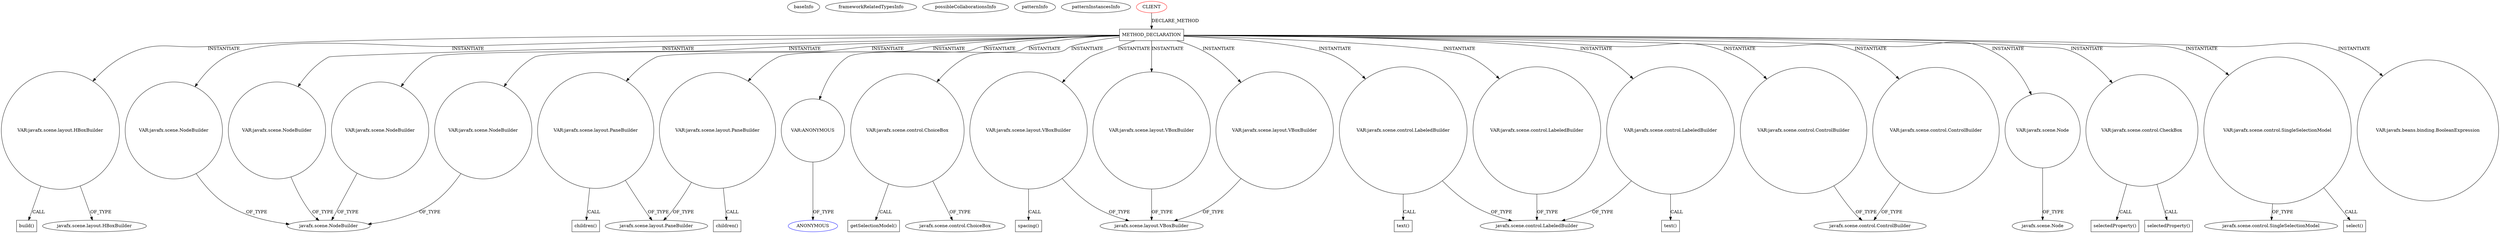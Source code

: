 digraph {
baseInfo[graphId=3551,category="pattern",isAnonymous=false,possibleRelation=false]
frameworkRelatedTypesInfo[]
possibleCollaborationsInfo[]
patternInfo[frequency=2.0,patternRootClient=0]
patternInstancesInfo[0="SaiPradeepDandem-javafx2-gradient-builder~/SaiPradeepDandem-javafx2-gradient-builder/javafx2-gradient-builder-master/src/main/java/com/javafx/gradientbuilder/application/RadialSettingsLayout.java~RadialSettingsLayout~1170",1="yorlov-VirtualPointer~/yorlov-VirtualPointer/VirtualPointer-master/src/com/blogspot/captain1653/options/OptionsStage.java~OptionsStage~4889"]
350[label="javafx.scene.layout.HBoxBuilder",vertexType="FRAMEWORK_CLASS_TYPE",isFrameworkType=false]
348[label="VAR:javafx.scene.layout.HBoxBuilder",vertexType="VARIABLE_EXPRESION",isFrameworkType=false,shape=circle]
349[label="build()",vertexType="INSIDE_CALL",isFrameworkType=false,shape=box]
56[label="METHOD_DECLARATION",vertexType="CLIENT_METHOD_DECLARATION",isFrameworkType=false,shape=box]
0[label="CLIENT",vertexType="ROOT_CLIENT_CLASS_DECLARATION",isFrameworkType=false,color=red]
292[label="VAR:javafx.scene.NodeBuilder",vertexType="VARIABLE_EXPRESION",isFrameworkType=false,shape=circle]
99[label="VAR:javafx.scene.NodeBuilder",vertexType="VARIABLE_EXPRESION",isFrameworkType=false,shape=circle]
277[label="VAR:javafx.scene.NodeBuilder",vertexType="VARIABLE_EXPRESION",isFrameworkType=false,shape=circle]
60[label="VAR:javafx.scene.NodeBuilder",vertexType="VARIABLE_EXPRESION",isFrameworkType=false,shape=circle]
432[label="VAR:javafx.scene.layout.PaneBuilder",vertexType="VARIABLE_EXPRESION",isFrameworkType=false,shape=circle]
433[label="children()",vertexType="INSIDE_CALL",isFrameworkType=false,shape=box]
351[label="VAR:javafx.scene.layout.PaneBuilder",vertexType="VARIABLE_EXPRESION",isFrameworkType=false,shape=circle]
352[label="children()",vertexType="INSIDE_CALL",isFrameworkType=false,shape=box]
319[label="VAR:ANONYMOUS",vertexType="VARIABLE_EXPRESION",isFrameworkType=false,shape=circle]
62[label="javafx.scene.NodeBuilder",vertexType="FRAMEWORK_CLASS_TYPE",isFrameworkType=false]
375[label="VAR:javafx.scene.control.ChoiceBox",vertexType="VARIABLE_EXPRESION",isFrameworkType=false,shape=circle]
376[label="javafx.scene.control.ChoiceBox",vertexType="FRAMEWORK_CLASS_TYPE",isFrameworkType=false]
398[label="getSelectionModel()",vertexType="INSIDE_CALL",isFrameworkType=false,shape=box]
414[label="VAR:javafx.scene.layout.VBoxBuilder",vertexType="VARIABLE_EXPRESION",isFrameworkType=false,shape=circle]
415[label="spacing()",vertexType="INSIDE_CALL",isFrameworkType=false,shape=box]
417[label="VAR:javafx.scene.layout.VBoxBuilder",vertexType="VARIABLE_EXPRESION",isFrameworkType=false,shape=circle]
411[label="VAR:javafx.scene.layout.VBoxBuilder",vertexType="VARIABLE_EXPRESION",isFrameworkType=false,shape=circle]
320[label="ANONYMOUS",vertexType="REFERENCE_ANONYMOUS_DECLARATION",isFrameworkType=false,color=blue]
289[label="VAR:javafx.scene.control.LabeledBuilder",vertexType="VARIABLE_EXPRESION",isFrameworkType=false,shape=circle]
65[label="javafx.scene.control.LabeledBuilder",vertexType="FRAMEWORK_CLASS_TYPE",isFrameworkType=false]
290[label="text()",vertexType="INSIDE_CALL",isFrameworkType=false,shape=box]
63[label="VAR:javafx.scene.control.LabeledBuilder",vertexType="VARIABLE_EXPRESION",isFrameworkType=false,shape=circle]
64[label="text()",vertexType="INSIDE_CALL",isFrameworkType=false,shape=box]
274[label="VAR:javafx.scene.control.LabeledBuilder",vertexType="VARIABLE_EXPRESION",isFrameworkType=false,shape=circle]
78[label="VAR:javafx.scene.control.ControlBuilder",vertexType="VARIABLE_EXPRESION",isFrameworkType=false,shape=circle]
77[label="javafx.scene.control.ControlBuilder",vertexType="FRAMEWORK_CLASS_TYPE",isFrameworkType=false]
75[label="VAR:javafx.scene.control.ControlBuilder",vertexType="VARIABLE_EXPRESION",isFrameworkType=false,shape=circle]
353[label="javafx.scene.layout.PaneBuilder",vertexType="FRAMEWORK_CLASS_TYPE",isFrameworkType=false]
325[label="VAR:javafx.scene.Node",vertexType="VARIABLE_EXPRESION",isFrameworkType=false,shape=circle]
327[label="javafx.scene.Node",vertexType="FRAMEWORK_CLASS_TYPE",isFrameworkType=false]
413[label="javafx.scene.layout.VBoxBuilder",vertexType="FRAMEWORK_CLASS_TYPE",isFrameworkType=false]
182[label="VAR:javafx.scene.control.CheckBox",vertexType="VARIABLE_EXPRESION",isFrameworkType=false,shape=circle]
188[label="selectedProperty()",vertexType="INSIDE_CALL",isFrameworkType=false,shape=box]
231[label="selectedProperty()",vertexType="INSIDE_CALL",isFrameworkType=false,shape=box]
389[label="VAR:javafx.scene.control.SingleSelectionModel",vertexType="VARIABLE_EXPRESION",isFrameworkType=false,shape=circle]
390[label="select()",vertexType="INSIDE_CALL",isFrameworkType=false,shape=box]
391[label="javafx.scene.control.SingleSelectionModel",vertexType="FRAMEWORK_CLASS_TYPE",isFrameworkType=false]
195[label="VAR:javafx.beans.binding.BooleanExpression",vertexType="VARIABLE_EXPRESION",isFrameworkType=false,shape=circle]
56->277[label="INSTANTIATE"]
56->417[label="INSTANTIATE"]
348->350[label="OF_TYPE"]
0->56[label="DECLARE_METHOD"]
274->65[label="OF_TYPE"]
56->414[label="INSTANTIATE"]
348->349[label="CALL"]
56->432[label="INSTANTIATE"]
375->376[label="OF_TYPE"]
389->391[label="OF_TYPE"]
432->433[label="CALL"]
56->325[label="INSTANTIATE"]
351->352[label="CALL"]
351->353[label="OF_TYPE"]
56->319[label="INSTANTIATE"]
56->289[label="INSTANTIATE"]
56->274[label="INSTANTIATE"]
56->99[label="INSTANTIATE"]
56->375[label="INSTANTIATE"]
56->195[label="INSTANTIATE"]
56->292[label="INSTANTIATE"]
277->62[label="OF_TYPE"]
292->62[label="OF_TYPE"]
56->75[label="INSTANTIATE"]
63->64[label="CALL"]
289->65[label="OF_TYPE"]
56->411[label="INSTANTIATE"]
99->62[label="OF_TYPE"]
389->390[label="CALL"]
56->60[label="INSTANTIATE"]
56->348[label="INSTANTIATE"]
432->353[label="OF_TYPE"]
56->63[label="INSTANTIATE"]
78->77[label="OF_TYPE"]
414->415[label="CALL"]
56->351[label="INSTANTIATE"]
319->320[label="OF_TYPE"]
289->290[label="CALL"]
60->62[label="OF_TYPE"]
56->78[label="INSTANTIATE"]
375->398[label="CALL"]
182->231[label="CALL"]
56->182[label="INSTANTIATE"]
182->188[label="CALL"]
417->413[label="OF_TYPE"]
63->65[label="OF_TYPE"]
325->327[label="OF_TYPE"]
75->77[label="OF_TYPE"]
56->389[label="INSTANTIATE"]
414->413[label="OF_TYPE"]
411->413[label="OF_TYPE"]
}
